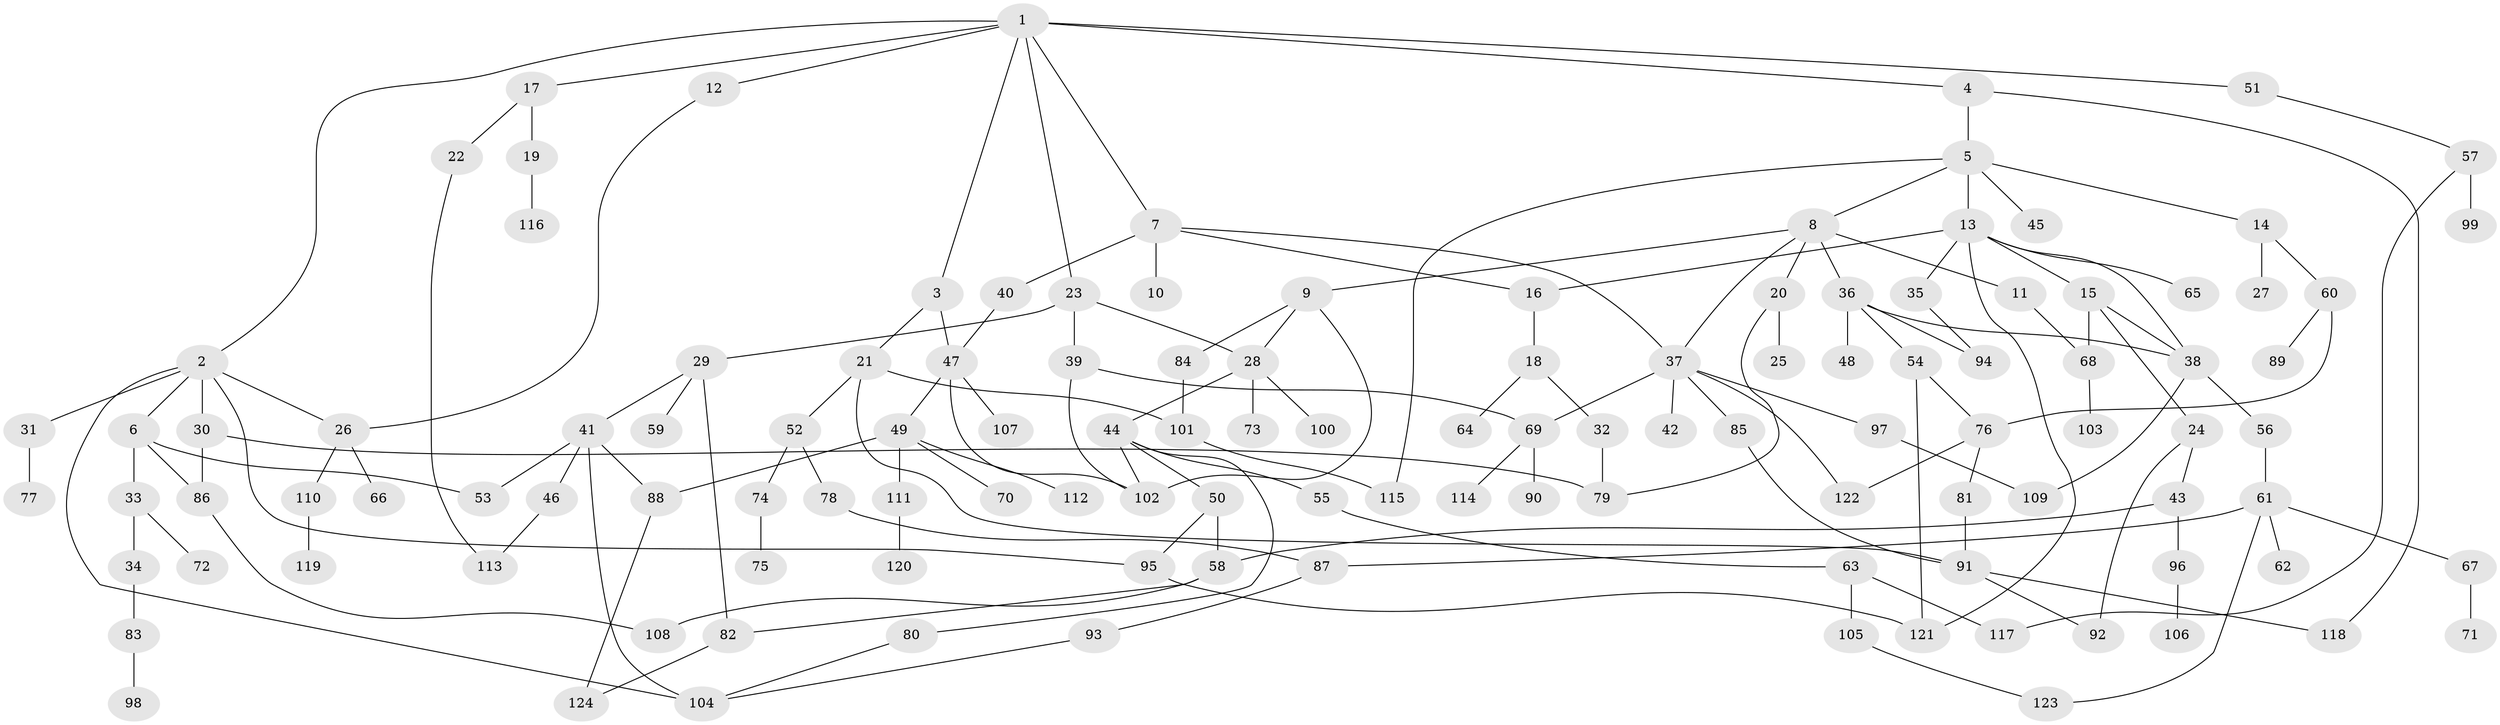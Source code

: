 // Generated by graph-tools (version 1.1) at 2025/34/03/09/25 02:34:23]
// undirected, 124 vertices, 164 edges
graph export_dot {
graph [start="1"]
  node [color=gray90,style=filled];
  1;
  2;
  3;
  4;
  5;
  6;
  7;
  8;
  9;
  10;
  11;
  12;
  13;
  14;
  15;
  16;
  17;
  18;
  19;
  20;
  21;
  22;
  23;
  24;
  25;
  26;
  27;
  28;
  29;
  30;
  31;
  32;
  33;
  34;
  35;
  36;
  37;
  38;
  39;
  40;
  41;
  42;
  43;
  44;
  45;
  46;
  47;
  48;
  49;
  50;
  51;
  52;
  53;
  54;
  55;
  56;
  57;
  58;
  59;
  60;
  61;
  62;
  63;
  64;
  65;
  66;
  67;
  68;
  69;
  70;
  71;
  72;
  73;
  74;
  75;
  76;
  77;
  78;
  79;
  80;
  81;
  82;
  83;
  84;
  85;
  86;
  87;
  88;
  89;
  90;
  91;
  92;
  93;
  94;
  95;
  96;
  97;
  98;
  99;
  100;
  101;
  102;
  103;
  104;
  105;
  106;
  107;
  108;
  109;
  110;
  111;
  112;
  113;
  114;
  115;
  116;
  117;
  118;
  119;
  120;
  121;
  122;
  123;
  124;
  1 -- 2;
  1 -- 3;
  1 -- 4;
  1 -- 7;
  1 -- 12;
  1 -- 17;
  1 -- 23;
  1 -- 51;
  2 -- 6;
  2 -- 30;
  2 -- 31;
  2 -- 26;
  2 -- 104;
  2 -- 95;
  3 -- 21;
  3 -- 47;
  4 -- 5;
  4 -- 118;
  5 -- 8;
  5 -- 13;
  5 -- 14;
  5 -- 45;
  5 -- 115;
  6 -- 33;
  6 -- 53;
  6 -- 86;
  7 -- 10;
  7 -- 16;
  7 -- 40;
  7 -- 37;
  8 -- 9;
  8 -- 11;
  8 -- 20;
  8 -- 36;
  8 -- 37;
  9 -- 84;
  9 -- 28;
  9 -- 102;
  11 -- 68;
  12 -- 26;
  13 -- 15;
  13 -- 35;
  13 -- 38;
  13 -- 65;
  13 -- 121;
  13 -- 16;
  14 -- 27;
  14 -- 60;
  15 -- 24;
  15 -- 38;
  15 -- 68;
  16 -- 18;
  17 -- 19;
  17 -- 22;
  18 -- 32;
  18 -- 64;
  19 -- 116;
  20 -- 25;
  20 -- 79;
  21 -- 52;
  21 -- 101;
  21 -- 91;
  22 -- 113;
  23 -- 28;
  23 -- 29;
  23 -- 39;
  24 -- 43;
  24 -- 92;
  26 -- 66;
  26 -- 110;
  28 -- 44;
  28 -- 73;
  28 -- 100;
  29 -- 41;
  29 -- 59;
  29 -- 82;
  30 -- 79;
  30 -- 86;
  31 -- 77;
  32 -- 79;
  33 -- 34;
  33 -- 72;
  34 -- 83;
  35 -- 94;
  36 -- 48;
  36 -- 54;
  36 -- 94;
  36 -- 38;
  37 -- 42;
  37 -- 69;
  37 -- 85;
  37 -- 97;
  37 -- 122;
  38 -- 56;
  38 -- 109;
  39 -- 102;
  39 -- 69;
  40 -- 47;
  41 -- 46;
  41 -- 104;
  41 -- 88;
  41 -- 53;
  43 -- 96;
  43 -- 58;
  44 -- 50;
  44 -- 55;
  44 -- 80;
  44 -- 102;
  46 -- 113;
  47 -- 49;
  47 -- 107;
  47 -- 102;
  49 -- 70;
  49 -- 88;
  49 -- 111;
  49 -- 112;
  50 -- 58;
  50 -- 95;
  51 -- 57;
  52 -- 74;
  52 -- 78;
  54 -- 76;
  54 -- 121;
  55 -- 63;
  56 -- 61;
  57 -- 99;
  57 -- 117;
  58 -- 82;
  58 -- 108;
  60 -- 89;
  60 -- 76;
  61 -- 62;
  61 -- 67;
  61 -- 87;
  61 -- 123;
  63 -- 105;
  63 -- 117;
  67 -- 71;
  68 -- 103;
  69 -- 90;
  69 -- 114;
  74 -- 75;
  76 -- 81;
  76 -- 122;
  78 -- 87;
  80 -- 104;
  81 -- 91;
  82 -- 124;
  83 -- 98;
  84 -- 101;
  85 -- 91;
  86 -- 108;
  87 -- 93;
  88 -- 124;
  91 -- 92;
  91 -- 118;
  93 -- 104;
  95 -- 121;
  96 -- 106;
  97 -- 109;
  101 -- 115;
  105 -- 123;
  110 -- 119;
  111 -- 120;
}

